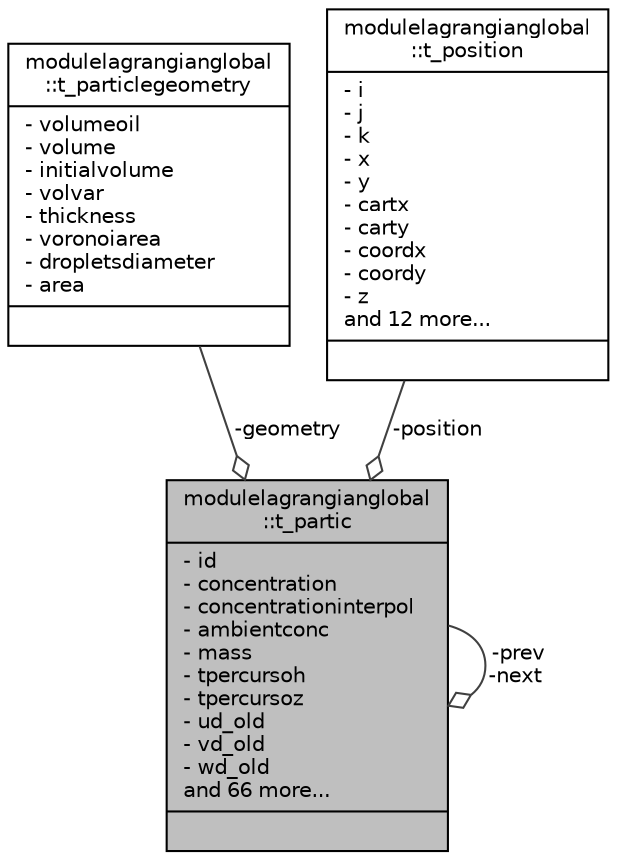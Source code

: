 digraph "modulelagrangianglobal::t_partic"
{
 // LATEX_PDF_SIZE
  edge [fontname="Helvetica",fontsize="10",labelfontname="Helvetica",labelfontsize="10"];
  node [fontname="Helvetica",fontsize="10",shape=record];
  Node1 [label="{modulelagrangianglobal\l::t_partic\n|- id\l- concentration\l- concentrationinterpol\l- ambientconc\l- mass\l- tpercursoh\l- tpercursoz\l- ud_old\l- vd_old\l- wd_old\land 66 more...\l|}",height=0.2,width=0.4,color="black", fillcolor="grey75", style="filled", fontcolor="black",tooltip=" "];
  Node1 -> Node1 [color="grey25",fontsize="10",style="solid",label=" -prev\n-next" ,arrowhead="odiamond",fontname="Helvetica"];
  Node2 -> Node1 [color="grey25",fontsize="10",style="solid",label=" -geometry" ,arrowhead="odiamond",fontname="Helvetica"];
  Node2 [label="{modulelagrangianglobal\l::t_particlegeometry\n|- volumeoil\l- volume\l- initialvolume\l- volvar\l- thickness\l- voronoiarea\l- dropletsdiameter\l- area\l|}",height=0.2,width=0.4,color="black", fillcolor="white", style="filled",URL="$structmodulelagrangianglobal_1_1t__particlegeometry.html",tooltip=" "];
  Node3 -> Node1 [color="grey25",fontsize="10",style="solid",label=" -position" ,arrowhead="odiamond",fontname="Helvetica"];
  Node3 [label="{modulelagrangianglobal\l::t_position\n|- i\l- j\l- k\l- x\l- y\l- cartx\l- carty\l- coordx\l- coordy\l- z\land 12 more...\l|}",height=0.2,width=0.4,color="black", fillcolor="white", style="filled",URL="$structmodulelagrangianglobal_1_1t__position.html",tooltip=" "];
}
